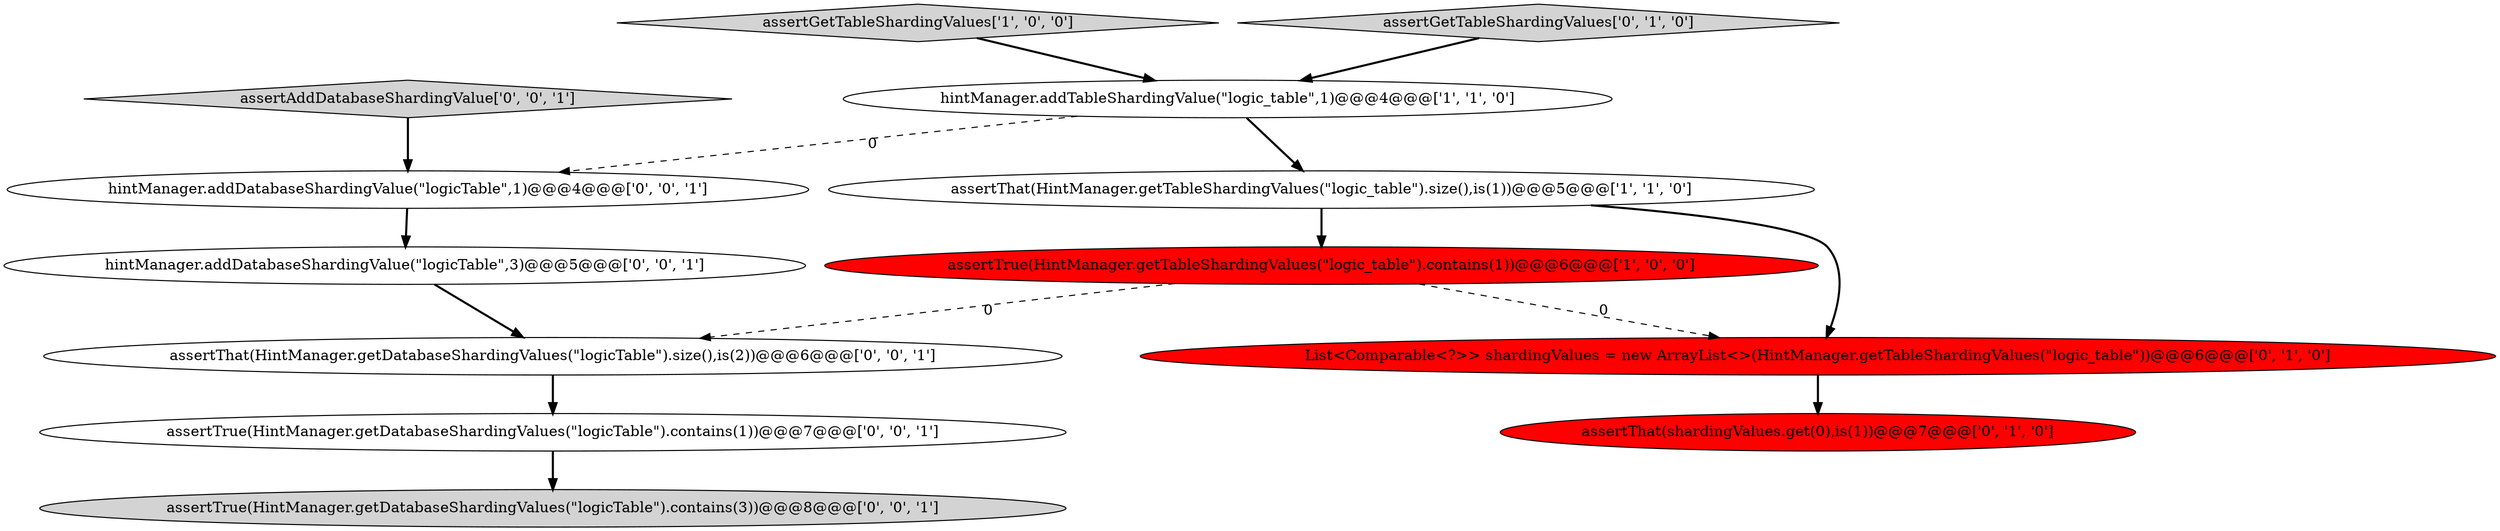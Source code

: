 digraph {
7 [style = filled, label = "assertThat(HintManager.getDatabaseShardingValues(\"logicTable\").size(),is(2))@@@6@@@['0', '0', '1']", fillcolor = white, shape = ellipse image = "AAA0AAABBB3BBB"];
2 [style = filled, label = "assertGetTableShardingValues['1', '0', '0']", fillcolor = lightgray, shape = diamond image = "AAA0AAABBB1BBB"];
4 [style = filled, label = "List<Comparable<?>> shardingValues = new ArrayList<>(HintManager.getTableShardingValues(\"logic_table\"))@@@6@@@['0', '1', '0']", fillcolor = red, shape = ellipse image = "AAA1AAABBB2BBB"];
6 [style = filled, label = "assertThat(shardingValues.get(0),is(1))@@@7@@@['0', '1', '0']", fillcolor = red, shape = ellipse image = "AAA1AAABBB2BBB"];
8 [style = filled, label = "assertTrue(HintManager.getDatabaseShardingValues(\"logicTable\").contains(1))@@@7@@@['0', '0', '1']", fillcolor = white, shape = ellipse image = "AAA0AAABBB3BBB"];
3 [style = filled, label = "assertThat(HintManager.getTableShardingValues(\"logic_table\").size(),is(1))@@@5@@@['1', '1', '0']", fillcolor = white, shape = ellipse image = "AAA0AAABBB1BBB"];
0 [style = filled, label = "assertTrue(HintManager.getTableShardingValues(\"logic_table\").contains(1))@@@6@@@['1', '0', '0']", fillcolor = red, shape = ellipse image = "AAA1AAABBB1BBB"];
1 [style = filled, label = "hintManager.addTableShardingValue(\"logic_table\",1)@@@4@@@['1', '1', '0']", fillcolor = white, shape = ellipse image = "AAA0AAABBB1BBB"];
10 [style = filled, label = "hintManager.addDatabaseShardingValue(\"logicTable\",3)@@@5@@@['0', '0', '1']", fillcolor = white, shape = ellipse image = "AAA0AAABBB3BBB"];
12 [style = filled, label = "assertAddDatabaseShardingValue['0', '0', '1']", fillcolor = lightgray, shape = diamond image = "AAA0AAABBB3BBB"];
5 [style = filled, label = "assertGetTableShardingValues['0', '1', '0']", fillcolor = lightgray, shape = diamond image = "AAA0AAABBB2BBB"];
11 [style = filled, label = "assertTrue(HintManager.getDatabaseShardingValues(\"logicTable\").contains(3))@@@8@@@['0', '0', '1']", fillcolor = lightgray, shape = ellipse image = "AAA0AAABBB3BBB"];
9 [style = filled, label = "hintManager.addDatabaseShardingValue(\"logicTable\",1)@@@4@@@['0', '0', '1']", fillcolor = white, shape = ellipse image = "AAA0AAABBB3BBB"];
1->3 [style = bold, label=""];
5->1 [style = bold, label=""];
1->9 [style = dashed, label="0"];
0->4 [style = dashed, label="0"];
9->10 [style = bold, label=""];
0->7 [style = dashed, label="0"];
7->8 [style = bold, label=""];
8->11 [style = bold, label=""];
4->6 [style = bold, label=""];
3->4 [style = bold, label=""];
10->7 [style = bold, label=""];
2->1 [style = bold, label=""];
12->9 [style = bold, label=""];
3->0 [style = bold, label=""];
}
